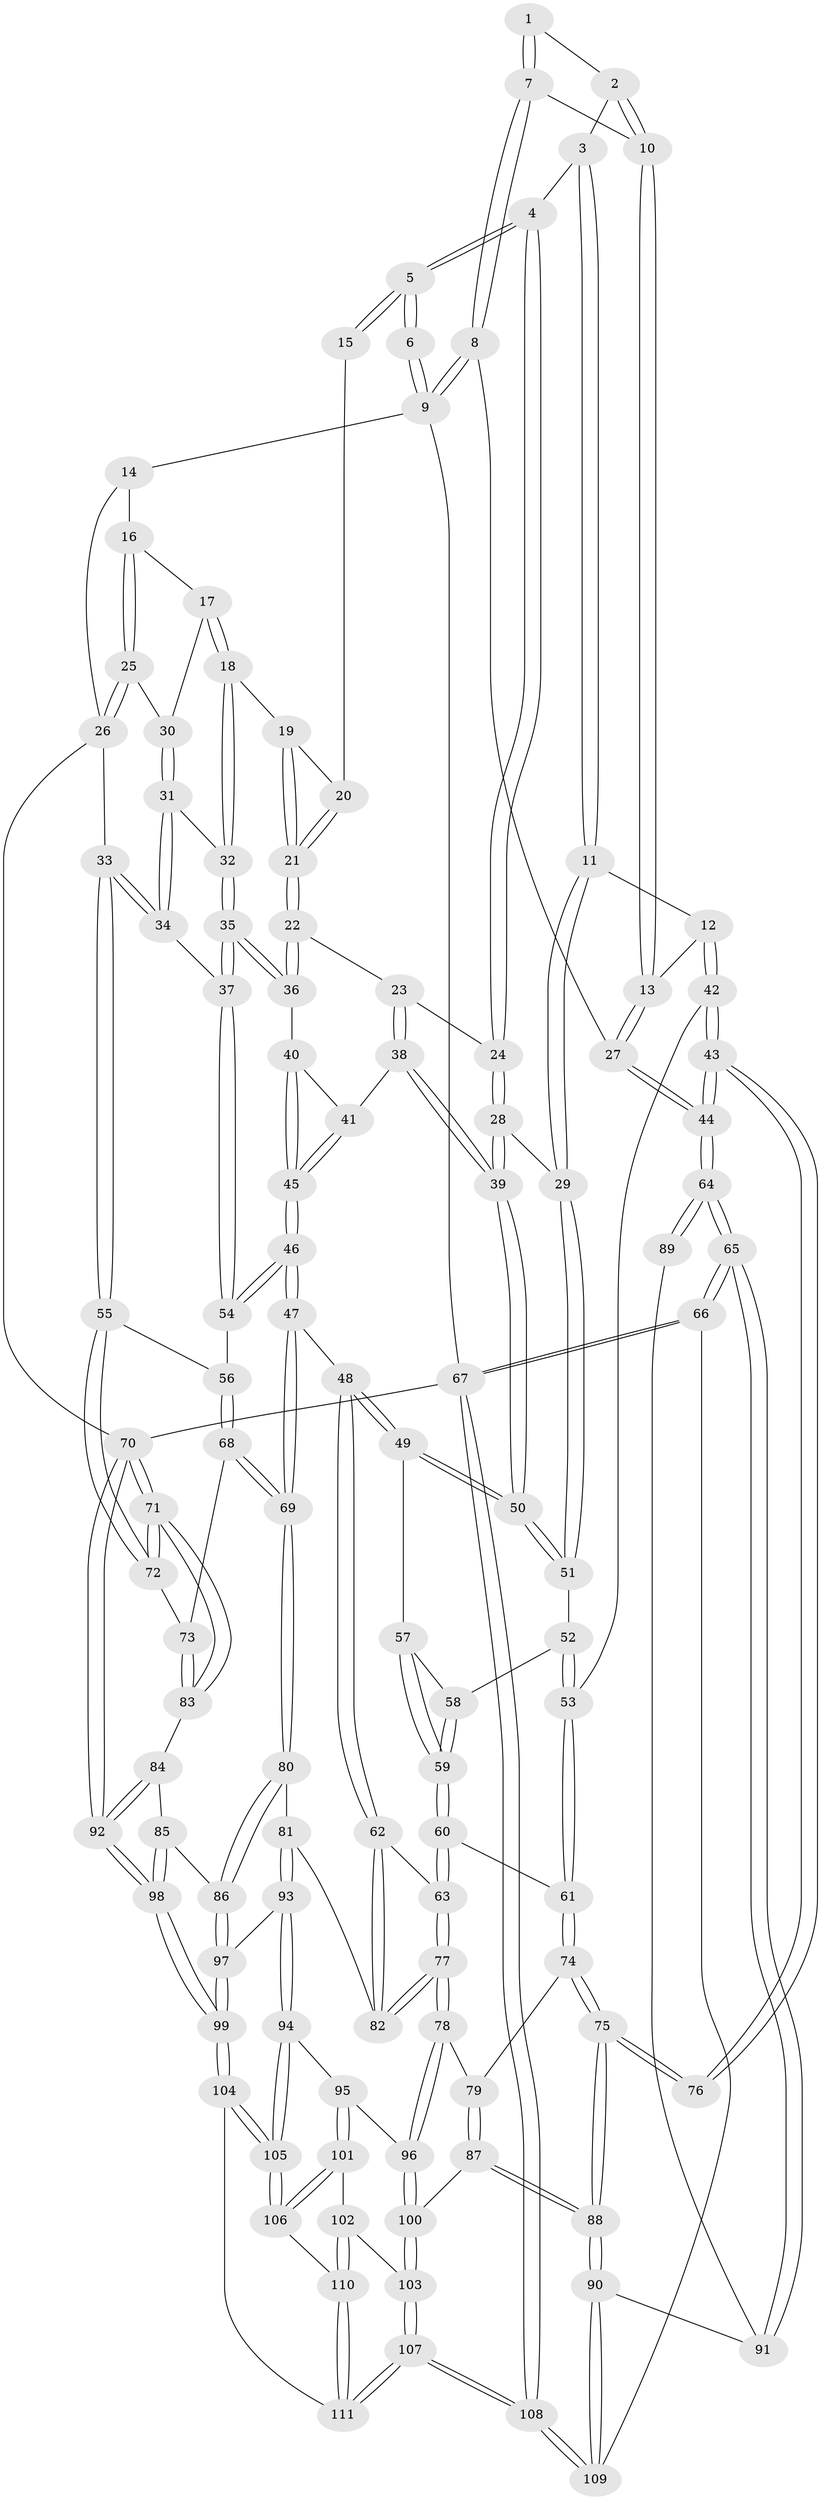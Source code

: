 // coarse degree distribution, {3: 0.13636363636363635, 6: 0.12121212121212122, 2: 0.045454545454545456, 7: 0.045454545454545456, 5: 0.2727272727272727, 4: 0.3787878787878788}
// Generated by graph-tools (version 1.1) at 2025/21/03/04/25 18:21:25]
// undirected, 111 vertices, 274 edges
graph export_dot {
graph [start="1"]
  node [color=gray90,style=filled];
  1 [pos="+0.0825755576298451+0.034672249400013476"];
  2 [pos="+0.08658993314080549+0.04999527130993244"];
  3 [pos="+0.17115777291112405+0.07885613722458797"];
  4 [pos="+0.39318462239020385+0"];
  5 [pos="+0.4066088904573306+0"];
  6 [pos="+0.07606671516673268+0"];
  7 [pos="+0+0.07966055721980761"];
  8 [pos="+0+0.0723706157876861"];
  9 [pos="+0+0"];
  10 [pos="+0.0692159881702066+0.11273731109534098"];
  11 [pos="+0.16786508421783555+0.2633754146413202"];
  12 [pos="+0.10323573682228102+0.2615712093321039"];
  13 [pos="+0.0882933975676003+0.25594218604173596"];
  14 [pos="+0.8284889191541164+0"];
  15 [pos="+0.6485973367511024+0"];
  16 [pos="+0.8585043956287276+0"];
  17 [pos="+0.78738774228699+0.15524727692014334"];
  18 [pos="+0.758126513068936+0.19077304734258754"];
  19 [pos="+0.7497422205481503+0.18712921335210198"];
  20 [pos="+0.6567453999030197+0"];
  21 [pos="+0.6181834373713528+0.19672428448851104"];
  22 [pos="+0.5994280088882467+0.21443495404985538"];
  23 [pos="+0.5231275878394067+0.21987951313810378"];
  24 [pos="+0.39065976674461506+0.046283733997677816"];
  25 [pos="+0.9273890429654705+0.1389544263790547"];
  26 [pos="+1+0.22990684959827093"];
  27 [pos="+0+0.2868086159762941"];
  28 [pos="+0.2711751279614283+0.23115250378449093"];
  29 [pos="+0.16904271703907556+0.26367260917217505"];
  30 [pos="+0.9098866800789234+0.16329878663025796"];
  31 [pos="+0.8852688796740457+0.22709109220892462"];
  32 [pos="+0.7594803747022242+0.193579280766905"];
  33 [pos="+1+0.37607576505444945"];
  34 [pos="+0.9010453034288473+0.29702114462778667"];
  35 [pos="+0.7564962122271162+0.3655162758172592"];
  36 [pos="+0.6912272272718896+0.36045567842367016"];
  37 [pos="+0.7708795506248812+0.374720405017468"];
  38 [pos="+0.48266275943231474+0.315691784927718"];
  39 [pos="+0.4089761014485948+0.36097662891845195"];
  40 [pos="+0.6677013712571899+0.3739581624465778"];
  41 [pos="+0.5061861702499373+0.33224076712535877"];
  42 [pos="+0.0497037819907812+0.5548298766602148"];
  43 [pos="+0.040430539647083215+0.5588120869114159"];
  44 [pos="+0+0.5655319550859651"];
  45 [pos="+0.5847771506642712+0.4782000709192579"];
  46 [pos="+0.561749049072312+0.5403988201509797"];
  47 [pos="+0.5551743307072535+0.5501715916406653"];
  48 [pos="+0.5110913775293926+0.5704620282421993"];
  49 [pos="+0.40538959122325907+0.484784517565043"];
  50 [pos="+0.396987029413056+0.42276448495606805"];
  51 [pos="+0.20930530182054288+0.3982994625236306"];
  52 [pos="+0.20123351950151883+0.4415812427329644"];
  53 [pos="+0.0782297287664642+0.5528046482414734"];
  54 [pos="+0.805523957639681+0.4689927408648702"];
  55 [pos="+1+0.38924294110914803"];
  56 [pos="+0.8285245995374474+0.5024892687519124"];
  57 [pos="+0.38198368280275785+0.4963798869443197"];
  58 [pos="+0.22732749060089097+0.46411110726233584"];
  59 [pos="+0.2697371579919401+0.5920827889909378"];
  60 [pos="+0.26104724430583104+0.6056241875366638"];
  61 [pos="+0.22739823624689715+0.6187784302418338"];
  62 [pos="+0.506779445796674+0.5906045420475581"];
  63 [pos="+0.3683059224019093+0.6888533033280178"];
  64 [pos="+0+0.7378666785103903"];
  65 [pos="+0+0.8818523622536639"];
  66 [pos="+0+0.9409958708195594"];
  67 [pos="+0+1"];
  68 [pos="+0.8225949615881331+0.5958006569903245"];
  69 [pos="+0.7525084184926866+0.6413873074289047"];
  70 [pos="+1+1"];
  71 [pos="+1+0.6404410465695501"];
  72 [pos="+1+0.5045202517585646"];
  73 [pos="+0.8595571021403228+0.6213617533839051"];
  74 [pos="+0.2195212379739928+0.6731130075864596"];
  75 [pos="+0.12897082683697483+0.7520601478862586"];
  76 [pos="+0.10112399815992398+0.7320132183879458"];
  77 [pos="+0.3573919280708584+0.7587499862420634"];
  78 [pos="+0.3480142264365295+0.7891409712989259"];
  79 [pos="+0.2231385109691816+0.6799050369825284"];
  80 [pos="+0.7363418299559076+0.6865445837262436"];
  81 [pos="+0.5484503045431944+0.7261962195229986"];
  82 [pos="+0.541916945030367+0.7112355203967485"];
  83 [pos="+0.9048295688573779+0.6785618294711326"];
  84 [pos="+0.9096958652620841+0.7290759686457781"];
  85 [pos="+0.7586856597328349+0.7886127820492378"];
  86 [pos="+0.7395987425351506+0.7554888387075904"];
  87 [pos="+0.23462825329441264+0.8462794621280916"];
  88 [pos="+0.164656735066182+0.8599654115349873"];
  89 [pos="+0.05423761140944326+0.7526900067849872"];
  90 [pos="+0.1609450520528982+0.8640900371713823"];
  91 [pos="+0.04272195568725268+0.8169818640359762"];
  92 [pos="+1+1"];
  93 [pos="+0.5493991090285674+0.7776897224292568"];
  94 [pos="+0.4399211774199979+0.8338973492015805"];
  95 [pos="+0.3783568032386756+0.8108396446341186"];
  96 [pos="+0.3479045738868392+0.7922086868561699"];
  97 [pos="+0.5845440215898794+0.8141777429105441"];
  98 [pos="+0.879681166551829+1"];
  99 [pos="+0.7099149200988748+1"];
  100 [pos="+0.26304822171100856+0.8473792219584095"];
  101 [pos="+0.3706463100538894+0.9259025726452118"];
  102 [pos="+0.3381603408195981+0.9321658953398848"];
  103 [pos="+0.29534969056895505+0.9176142831244931"];
  104 [pos="+0.6467685238775532+1"];
  105 [pos="+0.4624637675571018+0.9430284408790944"];
  106 [pos="+0.39930993733155834+0.9392075003514274"];
  107 [pos="+0.235454298609998+1"];
  108 [pos="+0.16885472700284263+1"];
  109 [pos="+0.14271437843379825+0.9009165330358185"];
  110 [pos="+0.35698139834420306+0.9845984303910718"];
  111 [pos="+0.32602203255113565+1"];
  1 -- 2;
  1 -- 7;
  1 -- 7;
  2 -- 3;
  2 -- 10;
  2 -- 10;
  3 -- 4;
  3 -- 11;
  3 -- 11;
  4 -- 5;
  4 -- 5;
  4 -- 24;
  4 -- 24;
  5 -- 6;
  5 -- 6;
  5 -- 15;
  5 -- 15;
  6 -- 9;
  6 -- 9;
  7 -- 8;
  7 -- 8;
  7 -- 10;
  8 -- 9;
  8 -- 9;
  8 -- 27;
  9 -- 14;
  9 -- 67;
  10 -- 13;
  10 -- 13;
  11 -- 12;
  11 -- 29;
  11 -- 29;
  12 -- 13;
  12 -- 42;
  12 -- 42;
  13 -- 27;
  13 -- 27;
  14 -- 16;
  14 -- 26;
  15 -- 20;
  16 -- 17;
  16 -- 25;
  16 -- 25;
  17 -- 18;
  17 -- 18;
  17 -- 30;
  18 -- 19;
  18 -- 32;
  18 -- 32;
  19 -- 20;
  19 -- 21;
  19 -- 21;
  20 -- 21;
  20 -- 21;
  21 -- 22;
  21 -- 22;
  22 -- 23;
  22 -- 36;
  22 -- 36;
  23 -- 24;
  23 -- 38;
  23 -- 38;
  24 -- 28;
  24 -- 28;
  25 -- 26;
  25 -- 26;
  25 -- 30;
  26 -- 33;
  26 -- 70;
  27 -- 44;
  27 -- 44;
  28 -- 29;
  28 -- 39;
  28 -- 39;
  29 -- 51;
  29 -- 51;
  30 -- 31;
  30 -- 31;
  31 -- 32;
  31 -- 34;
  31 -- 34;
  32 -- 35;
  32 -- 35;
  33 -- 34;
  33 -- 34;
  33 -- 55;
  33 -- 55;
  34 -- 37;
  35 -- 36;
  35 -- 36;
  35 -- 37;
  35 -- 37;
  36 -- 40;
  37 -- 54;
  37 -- 54;
  38 -- 39;
  38 -- 39;
  38 -- 41;
  39 -- 50;
  39 -- 50;
  40 -- 41;
  40 -- 45;
  40 -- 45;
  41 -- 45;
  41 -- 45;
  42 -- 43;
  42 -- 43;
  42 -- 53;
  43 -- 44;
  43 -- 44;
  43 -- 76;
  43 -- 76;
  44 -- 64;
  44 -- 64;
  45 -- 46;
  45 -- 46;
  46 -- 47;
  46 -- 47;
  46 -- 54;
  46 -- 54;
  47 -- 48;
  47 -- 69;
  47 -- 69;
  48 -- 49;
  48 -- 49;
  48 -- 62;
  48 -- 62;
  49 -- 50;
  49 -- 50;
  49 -- 57;
  50 -- 51;
  50 -- 51;
  51 -- 52;
  52 -- 53;
  52 -- 53;
  52 -- 58;
  53 -- 61;
  53 -- 61;
  54 -- 56;
  55 -- 56;
  55 -- 72;
  55 -- 72;
  56 -- 68;
  56 -- 68;
  57 -- 58;
  57 -- 59;
  57 -- 59;
  58 -- 59;
  58 -- 59;
  59 -- 60;
  59 -- 60;
  60 -- 61;
  60 -- 63;
  60 -- 63;
  61 -- 74;
  61 -- 74;
  62 -- 63;
  62 -- 82;
  62 -- 82;
  63 -- 77;
  63 -- 77;
  64 -- 65;
  64 -- 65;
  64 -- 89;
  64 -- 89;
  65 -- 66;
  65 -- 66;
  65 -- 91;
  65 -- 91;
  66 -- 67;
  66 -- 67;
  66 -- 109;
  67 -- 108;
  67 -- 108;
  67 -- 70;
  68 -- 69;
  68 -- 69;
  68 -- 73;
  69 -- 80;
  69 -- 80;
  70 -- 71;
  70 -- 71;
  70 -- 92;
  70 -- 92;
  71 -- 72;
  71 -- 72;
  71 -- 83;
  71 -- 83;
  72 -- 73;
  73 -- 83;
  73 -- 83;
  74 -- 75;
  74 -- 75;
  74 -- 79;
  75 -- 76;
  75 -- 76;
  75 -- 88;
  75 -- 88;
  77 -- 78;
  77 -- 78;
  77 -- 82;
  77 -- 82;
  78 -- 79;
  78 -- 96;
  78 -- 96;
  79 -- 87;
  79 -- 87;
  80 -- 81;
  80 -- 86;
  80 -- 86;
  81 -- 82;
  81 -- 93;
  81 -- 93;
  83 -- 84;
  84 -- 85;
  84 -- 92;
  84 -- 92;
  85 -- 86;
  85 -- 98;
  85 -- 98;
  86 -- 97;
  86 -- 97;
  87 -- 88;
  87 -- 88;
  87 -- 100;
  88 -- 90;
  88 -- 90;
  89 -- 91;
  90 -- 91;
  90 -- 109;
  90 -- 109;
  92 -- 98;
  92 -- 98;
  93 -- 94;
  93 -- 94;
  93 -- 97;
  94 -- 95;
  94 -- 105;
  94 -- 105;
  95 -- 96;
  95 -- 101;
  95 -- 101;
  96 -- 100;
  96 -- 100;
  97 -- 99;
  97 -- 99;
  98 -- 99;
  98 -- 99;
  99 -- 104;
  99 -- 104;
  100 -- 103;
  100 -- 103;
  101 -- 102;
  101 -- 106;
  101 -- 106;
  102 -- 103;
  102 -- 110;
  102 -- 110;
  103 -- 107;
  103 -- 107;
  104 -- 105;
  104 -- 105;
  104 -- 111;
  105 -- 106;
  105 -- 106;
  106 -- 110;
  107 -- 108;
  107 -- 108;
  107 -- 111;
  107 -- 111;
  108 -- 109;
  108 -- 109;
  110 -- 111;
  110 -- 111;
}
